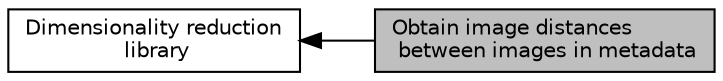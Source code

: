 digraph "Obtain image distances between images in metadata"
{
  edge [fontname="Helvetica",fontsize="10",labelfontname="Helvetica",labelfontsize="10"];
  node [fontname="Helvetica",fontsize="10",shape=record];
  rankdir=LR;
  Node1 [label="Dimensionality reduction\l library",height=0.2,width=0.4,color="black", fillcolor="white", style="filled",URL="$group__DimRedLibrary.html"];
  Node0 [label="Obtain image distances\l between images in metadata",height=0.2,width=0.4,color="black", fillcolor="grey75", style="filled", fontcolor="black"];
  Node1->Node0 [shape=plaintext, dir="back", style="solid"];
}
